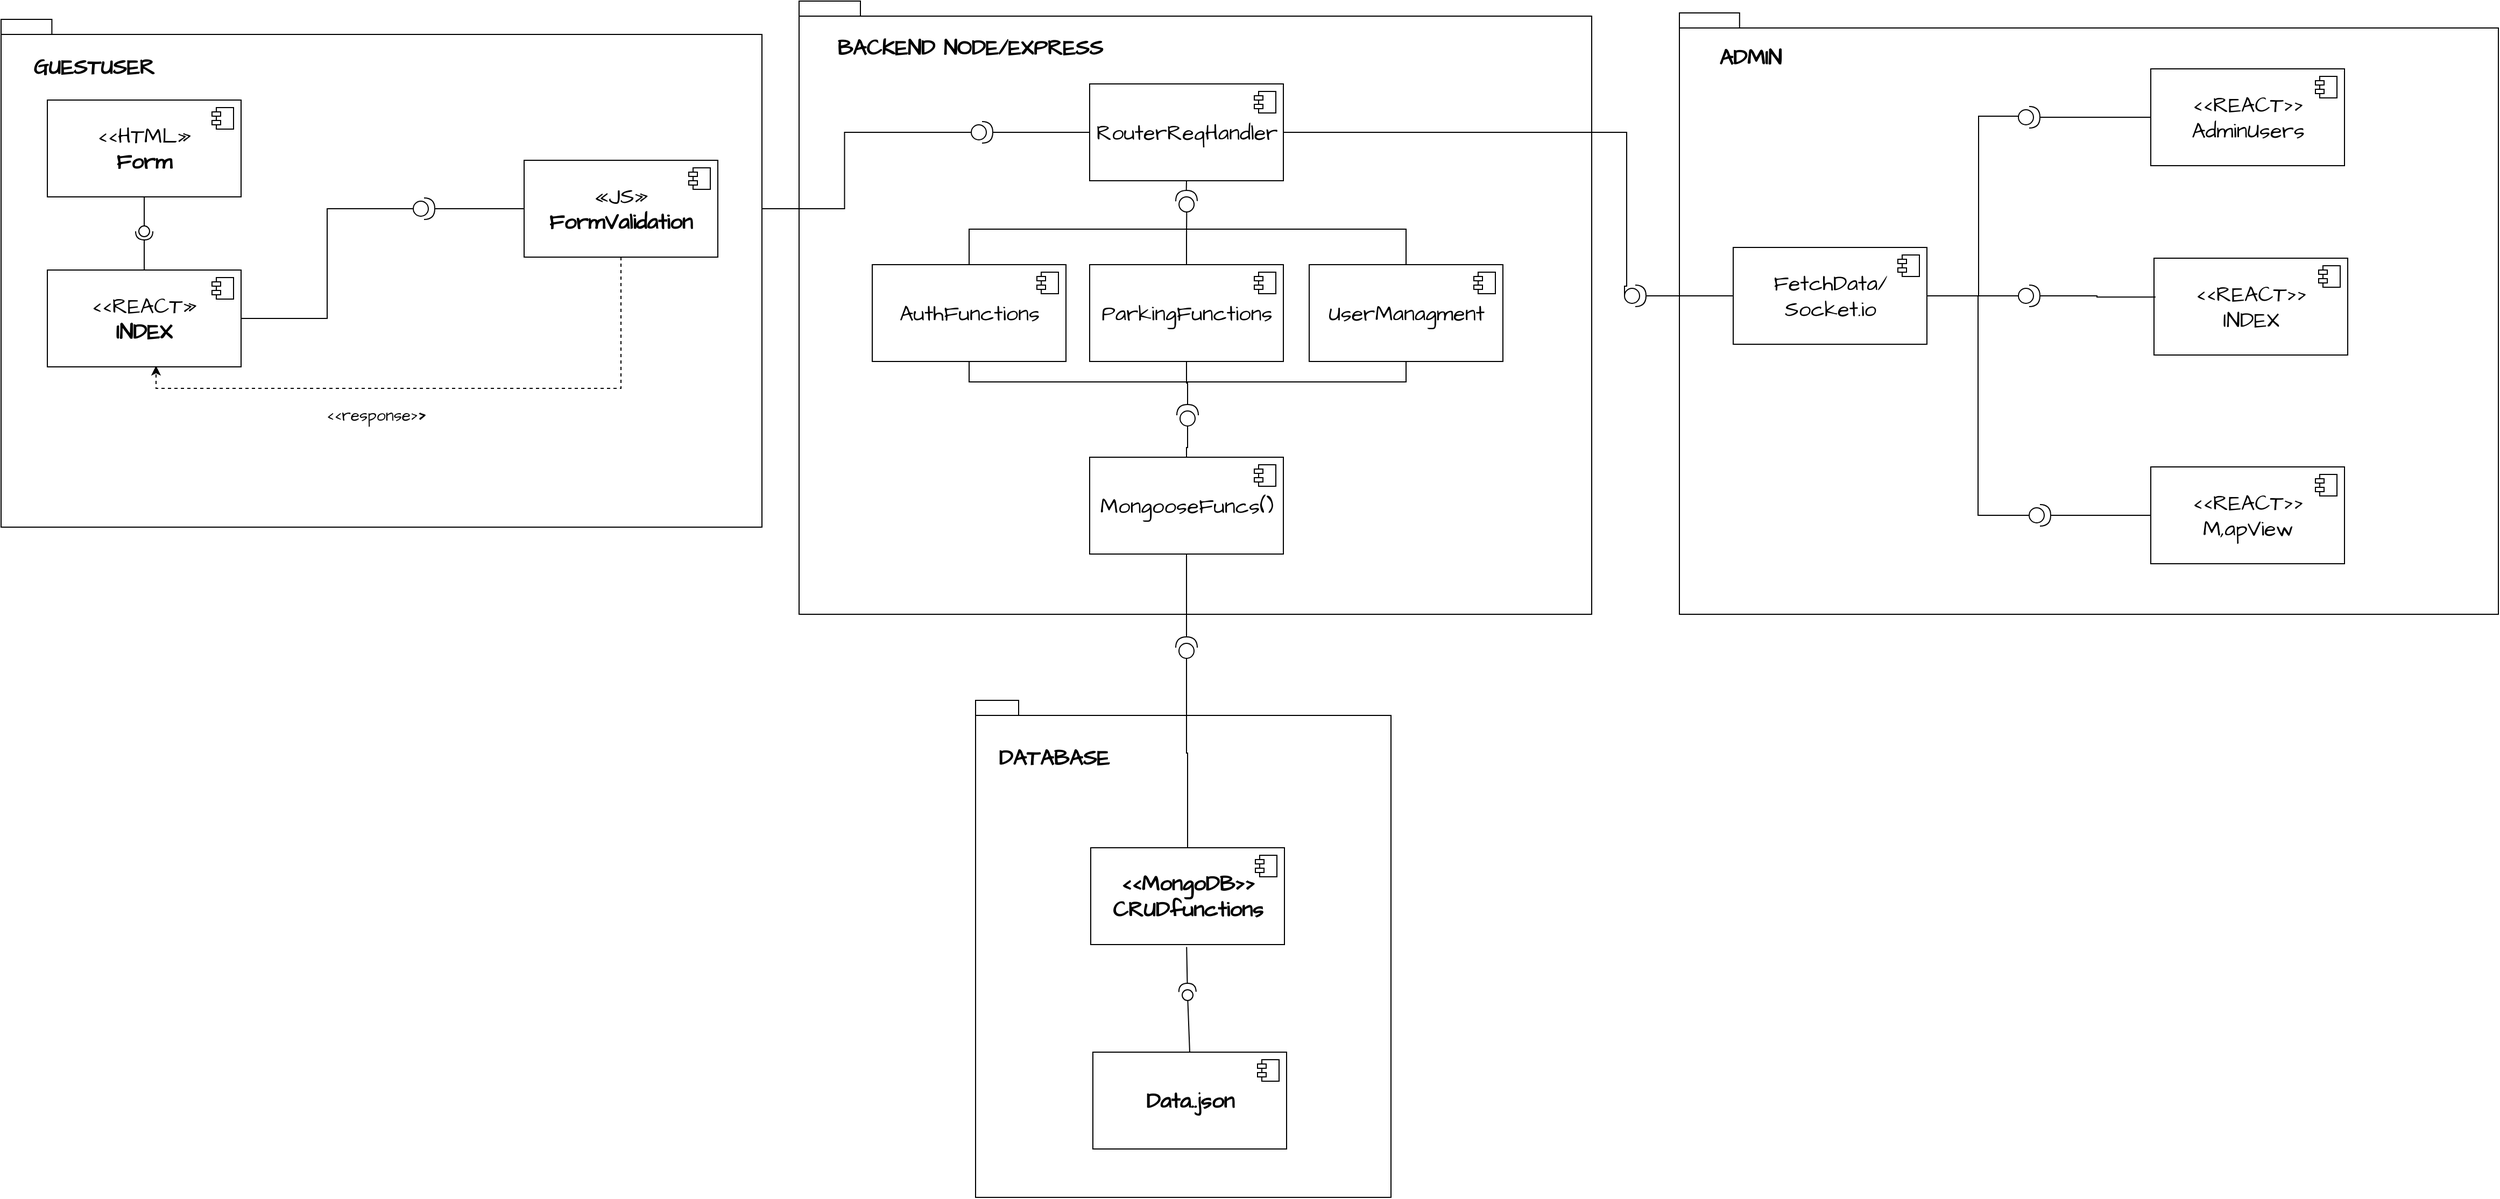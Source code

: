 <mxfile version="21.6.8" type="device">
  <diagram name="Página-1" id="hoifU6ViEmK2viiTp7wW">
    <mxGraphModel dx="5467" dy="2840" grid="0" gridSize="10" guides="1" tooltips="1" connect="1" arrows="1" fold="1" page="0" pageScale="1" pageWidth="827" pageHeight="1169" math="0" shadow="0">
      <root>
        <mxCell id="0" />
        <mxCell id="1" parent="0" />
        <mxCell id="_56JsJIrMxqEIV-PhFIg-268" value="" style="shape=folder;fontStyle=1;spacingTop=10;tabWidth=40;tabHeight=14;tabPosition=left;hachureGap=4;fontFamily=Architects Daughter;fontSource=https%3A%2F%2Ffonts.googleapis.com%2Fcss%3Ffamily%3DArchitects%2BDaughter;fontSize=20;align=left;fontColor=default;labelPosition=center;verticalLabelPosition=top;verticalAlign=middle;textDirection=ltr;horizontal=1;movable=1;resizable=1;rotatable=1;deletable=1;editable=1;locked=0;connectable=1;" vertex="1" parent="1">
          <mxGeometry x="2743.5" y="2059" width="386" height="462" as="geometry" />
        </mxCell>
        <mxCell id="_56JsJIrMxqEIV-PhFIg-271" value="|" style="shape=folder;fontStyle=1;spacingTop=10;tabWidth=40;tabHeight=14;tabPosition=left;hachureGap=4;fontFamily=Architects Daughter;fontSource=https%3A%2F%2Ffonts.googleapis.com%2Fcss%3Ffamily%3DArchitects%2BDaughter;fontSize=20;align=left;fontColor=none;labelPosition=center;verticalLabelPosition=top;verticalAlign=middle;textDirection=ltr;horizontal=1;noLabel=1;" vertex="1" parent="1">
          <mxGeometry x="2579.5" y="1409" width="736.5" height="570" as="geometry" />
        </mxCell>
        <mxCell id="_56JsJIrMxqEIV-PhFIg-272" value="RouterReqHandler" style="html=1;dropTarget=0;whiteSpace=wrap;hachureGap=4;fontFamily=Architects Daughter;fontSource=https%3A%2F%2Ffonts.googleapis.com%2Fcss%3Ffamily%3DArchitects%2BDaughter;fontSize=20;" vertex="1" parent="1">
          <mxGeometry x="2849.5" y="1486" width="180" height="90" as="geometry" />
        </mxCell>
        <mxCell id="_56JsJIrMxqEIV-PhFIg-273" value="" style="shape=module;jettyWidth=8;jettyHeight=4;hachureGap=4;fontFamily=Architects Daughter;fontSource=https%3A%2F%2Ffonts.googleapis.com%2Fcss%3Ffamily%3DArchitects%2BDaughter;fontSize=20;" vertex="1" parent="_56JsJIrMxqEIV-PhFIg-272">
          <mxGeometry x="1" width="20" height="20" relative="1" as="geometry">
            <mxPoint x="-27" y="7" as="offset" />
          </mxGeometry>
        </mxCell>
        <mxCell id="_56JsJIrMxqEIV-PhFIg-274" value="BACKEND NODE/EXPRESS" style="text;align=center;fontStyle=1;verticalAlign=middle;spacingLeft=3;spacingRight=3;strokeColor=none;rotatable=0;points=[[0,0.5],[1,0.5]];portConstraint=eastwest;html=1;fontSize=20;fontFamily=Architects Daughter;" vertex="1" parent="1">
          <mxGeometry x="2697.5" y="1439" width="80" height="26" as="geometry" />
        </mxCell>
        <mxCell id="_56JsJIrMxqEIV-PhFIg-275" value="DATABASE" style="text;align=center;fontStyle=1;verticalAlign=middle;spacingLeft=3;spacingRight=3;strokeColor=none;rotatable=0;points=[[0,0.5],[1,0.5]];portConstraint=eastwest;html=1;fontSize=20;fontFamily=Architects Daughter;" vertex="1" parent="1">
          <mxGeometry x="2775.5" y="2099" width="80" height="26" as="geometry" />
        </mxCell>
        <mxCell id="_56JsJIrMxqEIV-PhFIg-276" value="&lt;b&gt;Data..json&lt;br&gt;&lt;/b&gt;" style="html=1;dropTarget=0;whiteSpace=wrap;hachureGap=4;fontFamily=Architects Daughter;fontSource=https%3A%2F%2Ffonts.googleapis.com%2Fcss%3Ffamily%3DArchitects%2BDaughter;fontSize=20;" vertex="1" parent="1">
          <mxGeometry x="2852.5" y="2386" width="180" height="90" as="geometry" />
        </mxCell>
        <mxCell id="_56JsJIrMxqEIV-PhFIg-277" value="" style="shape=module;jettyWidth=8;jettyHeight=4;hachureGap=4;fontFamily=Architects Daughter;fontSource=https%3A%2F%2Ffonts.googleapis.com%2Fcss%3Ffamily%3DArchitects%2BDaughter;fontSize=20;" vertex="1" parent="_56JsJIrMxqEIV-PhFIg-276">
          <mxGeometry x="1" width="20" height="20" relative="1" as="geometry">
            <mxPoint x="-27" y="7" as="offset" />
          </mxGeometry>
        </mxCell>
        <mxCell id="_56JsJIrMxqEIV-PhFIg-278" value="&lt;b&gt;&amp;lt;&amp;lt;MongoDB&amp;gt;&amp;gt;&lt;br&gt;CRUDfunctions&lt;br&gt;&lt;/b&gt;" style="html=1;dropTarget=0;whiteSpace=wrap;hachureGap=4;fontFamily=Architects Daughter;fontSource=https%3A%2F%2Ffonts.googleapis.com%2Fcss%3Ffamily%3DArchitects%2BDaughter;fontSize=20;" vertex="1" parent="1">
          <mxGeometry x="2850.5" y="2196" width="180" height="90" as="geometry" />
        </mxCell>
        <mxCell id="_56JsJIrMxqEIV-PhFIg-279" value="" style="shape=module;jettyWidth=8;jettyHeight=4;hachureGap=4;fontFamily=Architects Daughter;fontSource=https%3A%2F%2Ffonts.googleapis.com%2Fcss%3Ffamily%3DArchitects%2BDaughter;fontSize=20;" vertex="1" parent="_56JsJIrMxqEIV-PhFIg-278">
          <mxGeometry x="1" width="20" height="20" relative="1" as="geometry">
            <mxPoint x="-27" y="7" as="offset" />
          </mxGeometry>
        </mxCell>
        <mxCell id="_56JsJIrMxqEIV-PhFIg-280" value="" style="rounded=0;orthogonalLoop=1;jettySize=auto;html=1;endArrow=halfCircle;endFill=0;endSize=6;strokeWidth=1;hachureGap=4;fontFamily=Architects Daughter;fontSource=https%3A%2F%2Ffonts.googleapis.com%2Fcss%3Ffamily%3DArchitects%2BDaughter;fontSize=16;exitX=0.495;exitY=1.025;exitDx=0;exitDy=0;exitPerimeter=0;" edge="1" parent="1" source="_56JsJIrMxqEIV-PhFIg-278">
          <mxGeometry relative="1" as="geometry">
            <mxPoint x="2940.5" y="2291" as="sourcePoint" />
            <mxPoint x="2940.4" y="2330" as="targetPoint" />
          </mxGeometry>
        </mxCell>
        <mxCell id="_56JsJIrMxqEIV-PhFIg-281" value="" style="rounded=0;orthogonalLoop=1;jettySize=auto;html=1;endArrow=oval;endFill=0;sourcePerimeterSpacing=0;targetPerimeterSpacing=0;endSize=10;hachureGap=4;fontFamily=Architects Daughter;fontSource=https%3A%2F%2Ffonts.googleapis.com%2Fcss%3Ffamily%3DArchitects%2BDaughter;fontSize=16;exitX=0.5;exitY=0;exitDx=0;exitDy=0;entryX=1.068;entryY=0.588;entryDx=0;entryDy=0;entryPerimeter=0;" edge="1" parent="1" source="_56JsJIrMxqEIV-PhFIg-276" target="_56JsJIrMxqEIV-PhFIg-282">
          <mxGeometry relative="1" as="geometry">
            <mxPoint x="2917.5" y="2360" as="sourcePoint" />
          </mxGeometry>
        </mxCell>
        <mxCell id="_56JsJIrMxqEIV-PhFIg-282" value="" style="ellipse;whiteSpace=wrap;html=1;align=center;aspect=fixed;fillColor=none;strokeColor=none;resizable=0;perimeter=centerPerimeter;rotatable=0;allowArrows=0;points=[];outlineConnect=1;hachureGap=4;fontFamily=Architects Daughter;fontSource=https%3A%2F%2Ffonts.googleapis.com%2Fcss%3Ffamily%3DArchitects%2BDaughter;fontSize=20;" vertex="1" parent="1">
          <mxGeometry x="2935.5" y="2328" width="10" height="10" as="geometry" />
        </mxCell>
        <mxCell id="_56JsJIrMxqEIV-PhFIg-304" value=" " style="group;" vertex="1" connectable="0" parent="1">
          <mxGeometry x="3397.5" y="1420" width="761" height="559" as="geometry" />
        </mxCell>
        <mxCell id="_56JsJIrMxqEIV-PhFIg-305" value="|" style="shape=folder;fontStyle=1;spacingTop=10;tabWidth=40;tabHeight=14;tabPosition=left;hachureGap=4;fontFamily=Architects Daughter;fontSource=https%3A%2F%2Ffonts.googleapis.com%2Fcss%3Ffamily%3DArchitects%2BDaughter;fontSize=20;align=left;fontColor=none;labelPosition=center;verticalLabelPosition=top;verticalAlign=middle;textDirection=ltr;horizontal=1;noLabel=1;" vertex="1" parent="_56JsJIrMxqEIV-PhFIg-304">
          <mxGeometry width="761" height="559" as="geometry" />
        </mxCell>
        <mxCell id="_56JsJIrMxqEIV-PhFIg-306" value="ADMIN" style="text;align=center;fontStyle=1;verticalAlign=middle;spacingLeft=3;spacingRight=3;strokeColor=none;rotatable=0;points=[[0,0.5],[1,0.5]];portConstraint=eastwest;html=1;fontSize=20;fontFamily=Architects Daughter;" vertex="1" parent="_56JsJIrMxqEIV-PhFIg-304">
          <mxGeometry x="15.195" y="28" width="101.298" height="26" as="geometry" />
        </mxCell>
        <mxCell id="_56JsJIrMxqEIV-PhFIg-307" style="edgeStyle=orthogonalEdgeStyle;shape=connector;rounded=0;hachureGap=4;orthogonalLoop=1;jettySize=auto;html=1;entryX=0;entryY=0.5;entryDx=0;entryDy=0;entryPerimeter=0;labelBackgroundColor=default;strokeColor=default;fontFamily=Architects Daughter;fontSource=https%3A%2F%2Ffonts.googleapis.com%2Fcss%3Ffamily%3DArchitects%2BDaughter;fontSize=16;fontColor=default;endArrow=none;endFill=0;" edge="1" parent="_56JsJIrMxqEIV-PhFIg-304" source="_56JsJIrMxqEIV-PhFIg-308" target="_56JsJIrMxqEIV-PhFIg-323">
          <mxGeometry relative="1" as="geometry" />
        </mxCell>
        <mxCell id="_56JsJIrMxqEIV-PhFIg-308" value="FetchData/&lt;br&gt;Socket.io" style="html=1;dropTarget=0;whiteSpace=wrap;hachureGap=4;fontFamily=Architects Daughter;fontSource=https%3A%2F%2Ffonts.googleapis.com%2Fcss%3Ffamily%3DArchitects%2BDaughter;fontSize=20;" vertex="1" parent="_56JsJIrMxqEIV-PhFIg-304">
          <mxGeometry x="50" y="218" width="180" height="90" as="geometry" />
        </mxCell>
        <mxCell id="_56JsJIrMxqEIV-PhFIg-309" value="" style="shape=module;jettyWidth=8;jettyHeight=4;hachureGap=4;fontFamily=Architects Daughter;fontSource=https%3A%2F%2Ffonts.googleapis.com%2Fcss%3Ffamily%3DArchitects%2BDaughter;fontSize=20;" vertex="1" parent="_56JsJIrMxqEIV-PhFIg-308">
          <mxGeometry x="1" width="20" height="20" relative="1" as="geometry">
            <mxPoint x="-27" y="7" as="offset" />
          </mxGeometry>
        </mxCell>
        <mxCell id="_56JsJIrMxqEIV-PhFIg-310" style="edgeStyle=orthogonalEdgeStyle;shape=connector;rounded=0;hachureGap=4;orthogonalLoop=1;jettySize=auto;html=1;entryX=1;entryY=0.5;entryDx=0;entryDy=0;entryPerimeter=0;labelBackgroundColor=default;strokeColor=default;fontFamily=Architects Daughter;fontSource=https%3A%2F%2Ffonts.googleapis.com%2Fcss%3Ffamily%3DArchitects%2BDaughter;fontSize=16;fontColor=default;endArrow=none;endFill=0;" edge="1" parent="_56JsJIrMxqEIV-PhFIg-304" source="_56JsJIrMxqEIV-PhFIg-311" target="_56JsJIrMxqEIV-PhFIg-323">
          <mxGeometry relative="1" as="geometry" />
        </mxCell>
        <mxCell id="_56JsJIrMxqEIV-PhFIg-311" value="&amp;lt;&amp;lt;REACT&amp;gt;&amp;gt;&lt;br&gt;M,apView" style="html=1;dropTarget=0;whiteSpace=wrap;hachureGap=4;fontFamily=Architects Daughter;fontSource=https%3A%2F%2Ffonts.googleapis.com%2Fcss%3Ffamily%3DArchitects%2BDaughter;fontSize=20;" vertex="1" parent="_56JsJIrMxqEIV-PhFIg-304">
          <mxGeometry x="438" y="422" width="180" height="90" as="geometry" />
        </mxCell>
        <mxCell id="_56JsJIrMxqEIV-PhFIg-312" value="" style="shape=module;jettyWidth=8;jettyHeight=4;hachureGap=4;fontFamily=Architects Daughter;fontSource=https%3A%2F%2Ffonts.googleapis.com%2Fcss%3Ffamily%3DArchitects%2BDaughter;fontSize=20;" vertex="1" parent="_56JsJIrMxqEIV-PhFIg-311">
          <mxGeometry x="1" width="20" height="20" relative="1" as="geometry">
            <mxPoint x="-27" y="7" as="offset" />
          </mxGeometry>
        </mxCell>
        <mxCell id="_56JsJIrMxqEIV-PhFIg-313" value="&amp;lt;&amp;lt;REACT&amp;gt;&amp;gt;&lt;br&gt;AdminUsers" style="html=1;dropTarget=0;whiteSpace=wrap;hachureGap=4;fontFamily=Architects Daughter;fontSource=https%3A%2F%2Ffonts.googleapis.com%2Fcss%3Ffamily%3DArchitects%2BDaughter;fontSize=20;" vertex="1" parent="_56JsJIrMxqEIV-PhFIg-304">
          <mxGeometry x="438" y="52" width="180" height="90" as="geometry" />
        </mxCell>
        <mxCell id="_56JsJIrMxqEIV-PhFIg-314" value="" style="shape=module;jettyWidth=8;jettyHeight=4;hachureGap=4;fontFamily=Architects Daughter;fontSource=https%3A%2F%2Ffonts.googleapis.com%2Fcss%3Ffamily%3DArchitects%2BDaughter;fontSize=20;" vertex="1" parent="_56JsJIrMxqEIV-PhFIg-313">
          <mxGeometry x="1" width="20" height="20" relative="1" as="geometry">
            <mxPoint x="-27" y="7" as="offset" />
          </mxGeometry>
        </mxCell>
        <mxCell id="_56JsJIrMxqEIV-PhFIg-315" value="&amp;lt;&amp;lt;REACT&amp;gt;&amp;gt;&lt;br&gt;INDEX" style="html=1;dropTarget=0;whiteSpace=wrap;hachureGap=4;fontFamily=Architects Daughter;fontSource=https%3A%2F%2Ffonts.googleapis.com%2Fcss%3Ffamily%3DArchitects%2BDaughter;fontSize=20;" vertex="1" parent="_56JsJIrMxqEIV-PhFIg-304">
          <mxGeometry x="441" y="228" width="180" height="90" as="geometry" />
        </mxCell>
        <mxCell id="_56JsJIrMxqEIV-PhFIg-316" value="" style="shape=module;jettyWidth=8;jettyHeight=4;hachureGap=4;fontFamily=Architects Daughter;fontSource=https%3A%2F%2Ffonts.googleapis.com%2Fcss%3Ffamily%3DArchitects%2BDaughter;fontSize=20;" vertex="1" parent="_56JsJIrMxqEIV-PhFIg-315">
          <mxGeometry x="1" width="20" height="20" relative="1" as="geometry">
            <mxPoint x="-27" y="7" as="offset" />
          </mxGeometry>
        </mxCell>
        <mxCell id="_56JsJIrMxqEIV-PhFIg-317" style="edgeStyle=orthogonalEdgeStyle;shape=connector;rounded=0;hachureGap=4;orthogonalLoop=1;jettySize=auto;html=1;exitX=0;exitY=0.5;exitDx=0;exitDy=0;exitPerimeter=0;entryX=1;entryY=0.5;entryDx=0;entryDy=0;labelBackgroundColor=default;strokeColor=default;fontFamily=Architects Daughter;fontSource=https%3A%2F%2Ffonts.googleapis.com%2Fcss%3Ffamily%3DArchitects%2BDaughter;fontSize=16;fontColor=default;endArrow=none;endFill=0;" edge="1" parent="_56JsJIrMxqEIV-PhFIg-304" source="_56JsJIrMxqEIV-PhFIg-319" target="_56JsJIrMxqEIV-PhFIg-308">
          <mxGeometry relative="1" as="geometry">
            <Array as="points">
              <mxPoint x="278" y="96" />
              <mxPoint x="278" y="263" />
            </Array>
          </mxGeometry>
        </mxCell>
        <mxCell id="_56JsJIrMxqEIV-PhFIg-318" style="edgeStyle=orthogonalEdgeStyle;shape=connector;rounded=0;hachureGap=4;orthogonalLoop=1;jettySize=auto;html=1;entryX=0;entryY=0.5;entryDx=0;entryDy=0;labelBackgroundColor=default;strokeColor=default;fontFamily=Architects Daughter;fontSource=https%3A%2F%2Ffonts.googleapis.com%2Fcss%3Ffamily%3DArchitects%2BDaughter;fontSize=16;fontColor=default;endArrow=none;endFill=0;" edge="1" parent="_56JsJIrMxqEIV-PhFIg-304" source="_56JsJIrMxqEIV-PhFIg-319" target="_56JsJIrMxqEIV-PhFIg-313">
          <mxGeometry relative="1" as="geometry" />
        </mxCell>
        <mxCell id="_56JsJIrMxqEIV-PhFIg-319" value="" style="shape=providedRequiredInterface;html=1;verticalLabelPosition=bottom;hachureGap=4;fontFamily=Architects Daughter;fontSource=https%3A%2F%2Ffonts.googleapis.com%2Fcss%3Ffamily%3DArchitects%2BDaughter;fontSize=16;fontColor=default;" vertex="1" parent="_56JsJIrMxqEIV-PhFIg-304">
          <mxGeometry x="315" y="87" width="20" height="20" as="geometry" />
        </mxCell>
        <mxCell id="_56JsJIrMxqEIV-PhFIg-320" style="edgeStyle=orthogonalEdgeStyle;shape=connector;rounded=0;hachureGap=4;orthogonalLoop=1;jettySize=auto;html=1;entryX=0.008;entryY=0.401;entryDx=0;entryDy=0;entryPerimeter=0;labelBackgroundColor=default;strokeColor=default;fontFamily=Architects Daughter;fontSource=https%3A%2F%2Ffonts.googleapis.com%2Fcss%3Ffamily%3DArchitects%2BDaughter;fontSize=16;fontColor=default;endArrow=none;endFill=0;" edge="1" parent="_56JsJIrMxqEIV-PhFIg-304" source="_56JsJIrMxqEIV-PhFIg-322" target="_56JsJIrMxqEIV-PhFIg-315">
          <mxGeometry relative="1" as="geometry" />
        </mxCell>
        <mxCell id="_56JsJIrMxqEIV-PhFIg-321" style="edgeStyle=orthogonalEdgeStyle;shape=connector;rounded=0;hachureGap=4;orthogonalLoop=1;jettySize=auto;html=1;exitX=0;exitY=0.5;exitDx=0;exitDy=0;exitPerimeter=0;entryX=1;entryY=0.5;entryDx=0;entryDy=0;labelBackgroundColor=default;strokeColor=default;fontFamily=Architects Daughter;fontSource=https%3A%2F%2Ffonts.googleapis.com%2Fcss%3Ffamily%3DArchitects%2BDaughter;fontSize=16;fontColor=default;endArrow=none;endFill=0;" edge="1" parent="_56JsJIrMxqEIV-PhFIg-304" source="_56JsJIrMxqEIV-PhFIg-322" target="_56JsJIrMxqEIV-PhFIg-308">
          <mxGeometry relative="1" as="geometry" />
        </mxCell>
        <mxCell id="_56JsJIrMxqEIV-PhFIg-322" value="" style="shape=providedRequiredInterface;html=1;verticalLabelPosition=bottom;hachureGap=4;fontFamily=Architects Daughter;fontSource=https%3A%2F%2Ffonts.googleapis.com%2Fcss%3Ffamily%3DArchitects%2BDaughter;fontSize=16;fontColor=default;" vertex="1" parent="_56JsJIrMxqEIV-PhFIg-304">
          <mxGeometry x="315" y="253" width="20" height="20" as="geometry" />
        </mxCell>
        <mxCell id="_56JsJIrMxqEIV-PhFIg-323" value="" style="shape=providedRequiredInterface;html=1;verticalLabelPosition=bottom;hachureGap=4;fontFamily=Architects Daughter;fontSource=https%3A%2F%2Ffonts.googleapis.com%2Fcss%3Ffamily%3DArchitects%2BDaughter;fontSize=16;fontColor=default;" vertex="1" parent="_56JsJIrMxqEIV-PhFIg-304">
          <mxGeometry x="325" y="457" width="20" height="20" as="geometry" />
        </mxCell>
        <mxCell id="_56JsJIrMxqEIV-PhFIg-324" value="" style="ellipse;whiteSpace=wrap;html=1;align=center;aspect=fixed;fillColor=none;strokeColor=none;resizable=0;perimeter=centerPerimeter;rotatable=0;allowArrows=0;points=[];outlineConnect=1;hachureGap=4;fontFamily=Architects Daughter;fontSource=https%3A%2F%2Ffonts.googleapis.com%2Fcss%3Ffamily%3DArchitects%2BDaughter;fontSize=20;" vertex="1" parent="1">
          <mxGeometry x="2107.5" y="1614" width="10" height="10" as="geometry" />
        </mxCell>
        <mxCell id="_56JsJIrMxqEIV-PhFIg-325" value="" style="ellipse;whiteSpace=wrap;html=1;align=center;aspect=fixed;fillColor=none;strokeColor=none;resizable=0;perimeter=centerPerimeter;rotatable=0;allowArrows=0;points=[];outlineConnect=1;hachureGap=4;fontFamily=Architects Daughter;fontSource=https%3A%2F%2Ffonts.googleapis.com%2Fcss%3Ffamily%3DArchitects%2BDaughter;fontSize=20;" vertex="1" parent="1">
          <mxGeometry x="2186.5" y="1661" width="10" height="10" as="geometry" />
        </mxCell>
        <mxCell id="_56JsJIrMxqEIV-PhFIg-326" value="MongooseFuncs()" style="html=1;dropTarget=0;whiteSpace=wrap;hachureGap=4;fontFamily=Architects Daughter;fontSource=https%3A%2F%2Ffonts.googleapis.com%2Fcss%3Ffamily%3DArchitects%2BDaughter;fontSize=20;" vertex="1" parent="1">
          <mxGeometry x="2849.5" y="1833" width="180" height="90" as="geometry" />
        </mxCell>
        <mxCell id="_56JsJIrMxqEIV-PhFIg-327" value="" style="shape=module;jettyWidth=8;jettyHeight=4;hachureGap=4;fontFamily=Architects Daughter;fontSource=https%3A%2F%2Ffonts.googleapis.com%2Fcss%3Ffamily%3DArchitects%2BDaughter;fontSize=20;" vertex="1" parent="_56JsJIrMxqEIV-PhFIg-326">
          <mxGeometry x="1" width="20" height="20" relative="1" as="geometry">
            <mxPoint x="-27" y="7" as="offset" />
          </mxGeometry>
        </mxCell>
        <mxCell id="_56JsJIrMxqEIV-PhFIg-328" value="" style="edgeStyle=orthogonalEdgeStyle;rounded=0;hachureGap=4;orthogonalLoop=1;jettySize=auto;html=1;fontFamily=Architects Daughter;fontSource=https%3A%2F%2Ffonts.googleapis.com%2Fcss%3Ffamily%3DArchitects%2BDaughter;fontSize=16;endArrow=none;endFill=0;" edge="1" parent="1" source="_56JsJIrMxqEIV-PhFIg-329" target="_56JsJIrMxqEIV-PhFIg-326">
          <mxGeometry relative="1" as="geometry" />
        </mxCell>
        <mxCell id="_56JsJIrMxqEIV-PhFIg-329" value="" style="shape=providedRequiredInterface;html=1;verticalLabelPosition=bottom;hachureGap=4;fontFamily=Architects Daughter;fontSource=https%3A%2F%2Ffonts.googleapis.com%2Fcss%3Ffamily%3DArchitects%2BDaughter;fontSize=20;rotation=-90;" vertex="1" parent="1">
          <mxGeometry x="2929.5" y="2000" width="20" height="20" as="geometry" />
        </mxCell>
        <mxCell id="_56JsJIrMxqEIV-PhFIg-330" style="edgeStyle=orthogonalEdgeStyle;rounded=0;hachureGap=4;orthogonalLoop=1;jettySize=auto;html=1;entryX=0;entryY=0.5;entryDx=0;entryDy=0;entryPerimeter=0;fontFamily=Architects Daughter;fontSource=https%3A%2F%2Ffonts.googleapis.com%2Fcss%3Ffamily%3DArchitects%2BDaughter;fontSize=16;endArrow=none;endFill=0;" edge="1" parent="1" source="_56JsJIrMxqEIV-PhFIg-278" target="_56JsJIrMxqEIV-PhFIg-329">
          <mxGeometry relative="1" as="geometry" />
        </mxCell>
        <mxCell id="_56JsJIrMxqEIV-PhFIg-331" value="" style="shape=providedRequiredInterface;html=1;verticalLabelPosition=bottom;hachureGap=4;fontFamily=Architects Daughter;fontSource=https%3A%2F%2Ffonts.googleapis.com%2Fcss%3Ffamily%3DArchitects%2BDaughter;fontSize=16;fontColor=default;" vertex="1" parent="1">
          <mxGeometry x="2739.5" y="1521" width="20" height="20" as="geometry" />
        </mxCell>
        <mxCell id="_56JsJIrMxqEIV-PhFIg-332" style="edgeStyle=orthogonalEdgeStyle;shape=connector;rounded=0;hachureGap=4;orthogonalLoop=1;jettySize=auto;html=1;entryX=1;entryY=0.5;entryDx=0;entryDy=0;entryPerimeter=0;labelBackgroundColor=default;strokeColor=default;fontFamily=Architects Daughter;fontSource=https%3A%2F%2Ffonts.googleapis.com%2Fcss%3Ffamily%3DArchitects%2BDaughter;fontSize=16;fontColor=default;endArrow=none;endFill=0;" edge="1" parent="1" source="_56JsJIrMxqEIV-PhFIg-272" target="_56JsJIrMxqEIV-PhFIg-331">
          <mxGeometry relative="1" as="geometry" />
        </mxCell>
        <mxCell id="_56JsJIrMxqEIV-PhFIg-333" style="edgeStyle=orthogonalEdgeStyle;shape=connector;rounded=0;hachureGap=4;orthogonalLoop=1;jettySize=auto;html=1;entryX=0;entryY=0.5;entryDx=0;entryDy=0;entryPerimeter=0;labelBackgroundColor=default;strokeColor=default;fontFamily=Architects Daughter;fontSource=https%3A%2F%2Ffonts.googleapis.com%2Fcss%3Ffamily%3DArchitects%2BDaughter;fontSize=16;fontColor=default;endArrow=none;endFill=0;" edge="1" parent="1" source="_56JsJIrMxqEIV-PhFIg-301" target="_56JsJIrMxqEIV-PhFIg-331">
          <mxGeometry relative="1" as="geometry" />
        </mxCell>
        <mxCell id="_56JsJIrMxqEIV-PhFIg-334" style="edgeStyle=orthogonalEdgeStyle;shape=connector;rounded=0;hachureGap=4;orthogonalLoop=1;jettySize=auto;html=1;entryX=0;entryY=0.5;entryDx=0;entryDy=0;labelBackgroundColor=default;strokeColor=default;fontFamily=Architects Daughter;fontSource=https%3A%2F%2Ffonts.googleapis.com%2Fcss%3Ffamily%3DArchitects%2BDaughter;fontSize=16;fontColor=default;endArrow=none;endFill=0;" edge="1" parent="1" source="_56JsJIrMxqEIV-PhFIg-336" target="_56JsJIrMxqEIV-PhFIg-308">
          <mxGeometry relative="1" as="geometry" />
        </mxCell>
        <mxCell id="_56JsJIrMxqEIV-PhFIg-335" style="edgeStyle=orthogonalEdgeStyle;shape=connector;rounded=0;hachureGap=4;orthogonalLoop=1;jettySize=auto;html=1;exitX=0;exitY=0.5;exitDx=0;exitDy=0;exitPerimeter=0;entryX=1;entryY=0.5;entryDx=0;entryDy=0;labelBackgroundColor=default;strokeColor=default;fontFamily=Architects Daughter;fontSource=https%3A%2F%2Ffonts.googleapis.com%2Fcss%3Ffamily%3DArchitects%2BDaughter;fontSize=16;fontColor=default;endArrow=none;endFill=0;" edge="1" parent="1" source="_56JsJIrMxqEIV-PhFIg-336" target="_56JsJIrMxqEIV-PhFIg-272">
          <mxGeometry relative="1" as="geometry">
            <Array as="points">
              <mxPoint x="3348.5" y="1674" />
              <mxPoint x="3348.5" y="1531" />
            </Array>
          </mxGeometry>
        </mxCell>
        <mxCell id="_56JsJIrMxqEIV-PhFIg-336" value="" style="shape=providedRequiredInterface;html=1;verticalLabelPosition=bottom;hachureGap=4;fontFamily=Architects Daughter;fontSource=https%3A%2F%2Ffonts.googleapis.com%2Fcss%3Ffamily%3DArchitects%2BDaughter;fontSize=16;fontColor=default;" vertex="1" parent="1">
          <mxGeometry x="3346.5" y="1673" width="20" height="20" as="geometry" />
        </mxCell>
        <mxCell id="_56JsJIrMxqEIV-PhFIg-337" value="AuthFunctions" style="html=1;dropTarget=0;whiteSpace=wrap;hachureGap=4;fontFamily=Architects Daughter;fontSource=https%3A%2F%2Ffonts.googleapis.com%2Fcss%3Ffamily%3DArchitects%2BDaughter;fontSize=20;" vertex="1" parent="1">
          <mxGeometry x="2647.5" y="1654" width="180" height="90" as="geometry" />
        </mxCell>
        <mxCell id="_56JsJIrMxqEIV-PhFIg-338" value="" style="shape=module;jettyWidth=8;jettyHeight=4;hachureGap=4;fontFamily=Architects Daughter;fontSource=https%3A%2F%2Ffonts.googleapis.com%2Fcss%3Ffamily%3DArchitects%2BDaughter;fontSize=20;" vertex="1" parent="_56JsJIrMxqEIV-PhFIg-337">
          <mxGeometry x="1" width="20" height="20" relative="1" as="geometry">
            <mxPoint x="-27" y="7" as="offset" />
          </mxGeometry>
        </mxCell>
        <mxCell id="_56JsJIrMxqEIV-PhFIg-339" style="edgeStyle=orthogonalEdgeStyle;shape=connector;rounded=0;hachureGap=4;orthogonalLoop=1;jettySize=auto;html=1;entryX=1;entryY=0.5;entryDx=0;entryDy=0;entryPerimeter=0;labelBackgroundColor=default;strokeColor=default;fontFamily=Architects Daughter;fontSource=https%3A%2F%2Ffonts.googleapis.com%2Fcss%3Ffamily%3DArchitects%2BDaughter;fontSize=16;fontColor=default;endArrow=none;endFill=0;exitX=0.5;exitY=1;exitDx=0;exitDy=0;" edge="1" parent="1" source="_56JsJIrMxqEIV-PhFIg-272" target="_56JsJIrMxqEIV-PhFIg-345">
          <mxGeometry relative="1" as="geometry">
            <Array as="points" />
            <mxPoint x="2939.435" y="1584.002" as="sourcePoint" />
            <mxPoint x="2939.435" y="1584.002" as="targetPoint" />
          </mxGeometry>
        </mxCell>
        <mxCell id="_56JsJIrMxqEIV-PhFIg-462" style="edgeStyle=orthogonalEdgeStyle;rounded=0;orthogonalLoop=1;jettySize=auto;html=1;entryX=0;entryY=0.5;entryDx=0;entryDy=0;entryPerimeter=0;endArrow=none;endFill=0;" edge="1" parent="1" source="_56JsJIrMxqEIV-PhFIg-340" target="_56JsJIrMxqEIV-PhFIg-345">
          <mxGeometry relative="1" as="geometry" />
        </mxCell>
        <mxCell id="_56JsJIrMxqEIV-PhFIg-340" value="ParkingFunctions" style="html=1;dropTarget=0;whiteSpace=wrap;hachureGap=4;fontFamily=Architects Daughter;fontSource=https%3A%2F%2Ffonts.googleapis.com%2Fcss%3Ffamily%3DArchitects%2BDaughter;fontSize=20;" vertex="1" parent="1">
          <mxGeometry x="2849.5" y="1654" width="180" height="90" as="geometry" />
        </mxCell>
        <mxCell id="_56JsJIrMxqEIV-PhFIg-341" value="" style="shape=module;jettyWidth=8;jettyHeight=4;hachureGap=4;fontFamily=Architects Daughter;fontSource=https%3A%2F%2Ffonts.googleapis.com%2Fcss%3Ffamily%3DArchitects%2BDaughter;fontSize=20;" vertex="1" parent="_56JsJIrMxqEIV-PhFIg-340">
          <mxGeometry x="1" width="20" height="20" relative="1" as="geometry">
            <mxPoint x="-27" y="7" as="offset" />
          </mxGeometry>
        </mxCell>
        <mxCell id="_56JsJIrMxqEIV-PhFIg-343" value="UserManagment" style="html=1;dropTarget=0;whiteSpace=wrap;hachureGap=4;fontFamily=Architects Daughter;fontSource=https%3A%2F%2Ffonts.googleapis.com%2Fcss%3Ffamily%3DArchitects%2BDaughter;fontSize=20;" vertex="1" parent="1">
          <mxGeometry x="3053.5" y="1654" width="180" height="90" as="geometry" />
        </mxCell>
        <mxCell id="_56JsJIrMxqEIV-PhFIg-344" value="" style="shape=module;jettyWidth=8;jettyHeight=4;hachureGap=4;fontFamily=Architects Daughter;fontSource=https%3A%2F%2Ffonts.googleapis.com%2Fcss%3Ffamily%3DArchitects%2BDaughter;fontSize=20;" vertex="1" parent="_56JsJIrMxqEIV-PhFIg-343">
          <mxGeometry x="1" width="20" height="20" relative="1" as="geometry">
            <mxPoint x="-27" y="7" as="offset" />
          </mxGeometry>
        </mxCell>
        <mxCell id="_56JsJIrMxqEIV-PhFIg-345" value="" style="shape=providedRequiredInterface;html=1;verticalLabelPosition=bottom;hachureGap=4;fontFamily=Architects Daughter;fontSource=https%3A%2F%2Ffonts.googleapis.com%2Fcss%3Ffamily%3DArchitects%2BDaughter;fontSize=16;fontColor=default;rotation=-91;" vertex="1" parent="1">
          <mxGeometry x="2929.5" y="1585" width="20" height="20" as="geometry" />
        </mxCell>
        <mxCell id="_56JsJIrMxqEIV-PhFIg-346" style="edgeStyle=orthogonalEdgeStyle;shape=connector;rounded=0;hachureGap=4;orthogonalLoop=1;jettySize=auto;html=1;labelBackgroundColor=default;strokeColor=default;fontFamily=Architects Daughter;fontSource=https%3A%2F%2Ffonts.googleapis.com%2Fcss%3Ffamily%3DArchitects%2BDaughter;fontSize=16;fontColor=default;endArrow=none;endFill=0;exitX=0.5;exitY=0;exitDx=0;exitDy=0;" edge="1" parent="1" source="_56JsJIrMxqEIV-PhFIg-337">
          <mxGeometry relative="1" as="geometry">
            <Array as="points">
              <mxPoint x="2737.5" y="1621" />
              <mxPoint x="2939.5" y="1621" />
            </Array>
            <mxPoint x="2940" y="1621" as="targetPoint" />
          </mxGeometry>
        </mxCell>
        <mxCell id="_56JsJIrMxqEIV-PhFIg-347" style="edgeStyle=orthogonalEdgeStyle;shape=connector;rounded=0;hachureGap=4;orthogonalLoop=1;jettySize=auto;html=1;labelBackgroundColor=default;strokeColor=default;fontFamily=Architects Daughter;fontSource=https%3A%2F%2Ffonts.googleapis.com%2Fcss%3Ffamily%3DArchitects%2BDaughter;fontSize=16;fontColor=default;endArrow=none;endFill=0;exitX=0.5;exitY=0;exitDx=0;exitDy=0;" edge="1" parent="1" source="_56JsJIrMxqEIV-PhFIg-343">
          <mxGeometry relative="1" as="geometry">
            <Array as="points">
              <mxPoint x="3143.5" y="1621" />
              <mxPoint x="2939.5" y="1621" />
            </Array>
            <mxPoint x="2939" y="1621" as="targetPoint" />
          </mxGeometry>
        </mxCell>
        <mxCell id="_56JsJIrMxqEIV-PhFIg-348" value="" style="edgeStyle=orthogonalEdgeStyle;shape=connector;rounded=0;hachureGap=4;orthogonalLoop=1;jettySize=auto;html=1;labelBackgroundColor=default;strokeColor=default;fontFamily=Architects Daughter;fontSource=https%3A%2F%2Ffonts.googleapis.com%2Fcss%3Ffamily%3DArchitects%2BDaughter;fontSize=16;fontColor=default;endArrow=none;endFill=0;" edge="1" parent="1" source="_56JsJIrMxqEIV-PhFIg-349" target="_56JsJIrMxqEIV-PhFIg-326">
          <mxGeometry relative="1" as="geometry" />
        </mxCell>
        <mxCell id="_56JsJIrMxqEIV-PhFIg-349" value="" style="shape=providedRequiredInterface;html=1;verticalLabelPosition=bottom;hachureGap=4;fontFamily=Architects Daughter;fontSource=https%3A%2F%2Ffonts.googleapis.com%2Fcss%3Ffamily%3DArchitects%2BDaughter;fontSize=16;fontColor=default;rotation=-90;" vertex="1" parent="1">
          <mxGeometry x="2930.5" y="1784" width="20" height="20" as="geometry" />
        </mxCell>
        <mxCell id="_56JsJIrMxqEIV-PhFIg-350" style="edgeStyle=orthogonalEdgeStyle;rounded=0;orthogonalLoop=1;jettySize=auto;html=1;entryX=1;entryY=0.5;entryDx=0;entryDy=0;entryPerimeter=0;exitX=0.5;exitY=1;exitDx=0;exitDy=0;endArrow=none;endFill=0;" edge="1" parent="1" source="_56JsJIrMxqEIV-PhFIg-337" target="_56JsJIrMxqEIV-PhFIg-349">
          <mxGeometry relative="1" as="geometry">
            <Array as="points">
              <mxPoint x="2737.5" y="1763" />
              <mxPoint x="2940.5" y="1763" />
            </Array>
          </mxGeometry>
        </mxCell>
        <mxCell id="_56JsJIrMxqEIV-PhFIg-351" style="edgeStyle=orthogonalEdgeStyle;shape=connector;rounded=0;hachureGap=4;orthogonalLoop=1;jettySize=auto;html=1;entryX=1;entryY=0.5;entryDx=0;entryDy=0;entryPerimeter=0;labelBackgroundColor=default;strokeColor=default;fontFamily=Architects Daughter;fontSource=https%3A%2F%2Ffonts.googleapis.com%2Fcss%3Ffamily%3DArchitects%2BDaughter;fontSize=16;fontColor=default;endArrow=none;endFill=0;" edge="1" parent="1" source="_56JsJIrMxqEIV-PhFIg-340" target="_56JsJIrMxqEIV-PhFIg-349">
          <mxGeometry relative="1" as="geometry" />
        </mxCell>
        <mxCell id="_56JsJIrMxqEIV-PhFIg-352" style="edgeStyle=orthogonalEdgeStyle;rounded=0;orthogonalLoop=1;jettySize=auto;html=1;endArrow=none;endFill=0;entryX=1;entryY=0.5;entryDx=0;entryDy=0;entryPerimeter=0;" edge="1" parent="1" source="_56JsJIrMxqEIV-PhFIg-343" target="_56JsJIrMxqEIV-PhFIg-349">
          <mxGeometry relative="1" as="geometry">
            <mxPoint x="2941.5" y="1775.182" as="targetPoint" />
            <Array as="points">
              <mxPoint x="3143.5" y="1763" />
              <mxPoint x="2940.5" y="1763" />
            </Array>
          </mxGeometry>
        </mxCell>
        <mxCell id="_56JsJIrMxqEIV-PhFIg-284" value="|" style="shape=folder;fontStyle=1;spacingTop=10;tabWidth=40;tabHeight=14;tabPosition=left;hachureGap=4;fontFamily=Architects Daughter;fontSource=https%3A%2F%2Ffonts.googleapis.com%2Fcss%3Ffamily%3DArchitects%2BDaughter;fontSize=20;align=left;fontColor=none;labelPosition=center;verticalLabelPosition=top;verticalAlign=middle;textDirection=ltr;horizontal=1;noLabel=1;" vertex="1" parent="1">
          <mxGeometry x="1838" y="1426" width="707" height="472" as="geometry" />
        </mxCell>
        <mxCell id="_56JsJIrMxqEIV-PhFIg-285" value="GUESTUSER&lt;br&gt;" style="text;align=center;fontStyle=1;verticalAlign=middle;spacingLeft=3;spacingRight=3;strokeColor=none;rotatable=0;points=[[0,0.5],[1,0.5]];portConstraint=eastwest;html=1;fontSize=20;fontFamily=Architects Daughter;" vertex="1" parent="1">
          <mxGeometry x="1884" y="1457" width="80" height="26" as="geometry" />
        </mxCell>
        <mxCell id="_56JsJIrMxqEIV-PhFIg-464" style="edgeStyle=orthogonalEdgeStyle;rounded=0;orthogonalLoop=1;jettySize=auto;html=1;entryX=0;entryY=0.5;entryDx=0;entryDy=0;entryPerimeter=0;endArrow=none;endFill=0;" edge="1" parent="1" source="_56JsJIrMxqEIV-PhFIg-286" target="_56JsJIrMxqEIV-PhFIg-303">
          <mxGeometry relative="1" as="geometry" />
        </mxCell>
        <mxCell id="_56JsJIrMxqEIV-PhFIg-286" value="&amp;lt;&amp;lt;REACT»&lt;br&gt;&lt;b&gt;INDEX&lt;/b&gt;" style="html=1;dropTarget=0;whiteSpace=wrap;hachureGap=4;fontFamily=Architects Daughter;fontSource=https%3A%2F%2Ffonts.googleapis.com%2Fcss%3Ffamily%3DArchitects%2BDaughter;fontSize=20;" vertex="1" parent="1">
          <mxGeometry x="1881" y="1659" width="180" height="90" as="geometry" />
        </mxCell>
        <mxCell id="_56JsJIrMxqEIV-PhFIg-287" value="" style="shape=module;jettyWidth=8;jettyHeight=4;hachureGap=4;fontFamily=Architects Daughter;fontSource=https%3A%2F%2Ffonts.googleapis.com%2Fcss%3Ffamily%3DArchitects%2BDaughter;fontSize=20;" vertex="1" parent="_56JsJIrMxqEIV-PhFIg-286">
          <mxGeometry x="1" width="20" height="20" relative="1" as="geometry">
            <mxPoint x="-27" y="7" as="offset" />
          </mxGeometry>
        </mxCell>
        <mxCell id="_56JsJIrMxqEIV-PhFIg-288" value="&amp;lt;&amp;lt;HTML»&lt;br&gt;&lt;b&gt;Form&lt;/b&gt;" style="html=1;dropTarget=0;whiteSpace=wrap;hachureGap=4;fontFamily=Architects Daughter;fontSource=https%3A%2F%2Ffonts.googleapis.com%2Fcss%3Ffamily%3DArchitects%2BDaughter;fontSize=20;" vertex="1" parent="1">
          <mxGeometry x="1881" y="1501" width="180" height="90" as="geometry" />
        </mxCell>
        <mxCell id="_56JsJIrMxqEIV-PhFIg-289" value="" style="shape=module;jettyWidth=8;jettyHeight=4;hachureGap=4;fontFamily=Architects Daughter;fontSource=https%3A%2F%2Ffonts.googleapis.com%2Fcss%3Ffamily%3DArchitects%2BDaughter;fontSize=20;" vertex="1" parent="_56JsJIrMxqEIV-PhFIg-288">
          <mxGeometry x="1" width="20" height="20" relative="1" as="geometry">
            <mxPoint x="-27" y="7" as="offset" />
          </mxGeometry>
        </mxCell>
        <mxCell id="_56JsJIrMxqEIV-PhFIg-293" value="" style="rounded=0;orthogonalLoop=1;jettySize=auto;html=1;endArrow=oval;endFill=0;sourcePerimeterSpacing=0;targetPerimeterSpacing=0;endSize=10;hachureGap=4;fontFamily=Architects Daughter;fontSource=https%3A%2F%2Ffonts.googleapis.com%2Fcss%3Ffamily%3DArchitects%2BDaughter;fontSize=16;exitX=0.5;exitY=1;exitDx=0;exitDy=0;" edge="1" parent="1" source="_56JsJIrMxqEIV-PhFIg-288">
          <mxGeometry relative="1" as="geometry">
            <mxPoint x="2115" y="1678" as="sourcePoint" />
            <mxPoint x="1971" y="1623" as="targetPoint" />
            <Array as="points" />
          </mxGeometry>
        </mxCell>
        <mxCell id="_56JsJIrMxqEIV-PhFIg-294" value="" style="rounded=0;orthogonalLoop=1;jettySize=auto;html=1;endArrow=halfCircle;endFill=0;endSize=6;strokeWidth=1;hachureGap=4;fontFamily=Architects Daughter;fontSource=https%3A%2F%2Ffonts.googleapis.com%2Fcss%3Ffamily%3DArchitects%2BDaughter;fontSize=16;" edge="1" parent="1" source="_56JsJIrMxqEIV-PhFIg-286">
          <mxGeometry relative="1" as="geometry">
            <mxPoint x="1973" y="1658" as="sourcePoint" />
            <mxPoint x="1971" y="1623" as="targetPoint" />
            <Array as="points" />
          </mxGeometry>
        </mxCell>
        <mxCell id="_56JsJIrMxqEIV-PhFIg-295" value="&lt;span style=&quot;font-weight: normal;&quot;&gt;&amp;lt;&amp;lt;response&amp;gt;&lt;/span&gt;&amp;gt;" style="text;align=center;fontStyle=1;verticalAlign=middle;spacingLeft=3;spacingRight=3;strokeColor=none;rotatable=0;points=[[0,0.5],[1,0.5]];portConstraint=eastwest;html=1;fontSize=15;fontFamily=Architects Daughter;" vertex="1" parent="1">
          <mxGeometry x="2145.5" y="1781" width="80" height="26" as="geometry" />
        </mxCell>
        <mxCell id="_56JsJIrMxqEIV-PhFIg-299" value="" style="edgeStyle=orthogonalEdgeStyle;rounded=0;hachureGap=4;orthogonalLoop=1;jettySize=auto;html=1;fontFamily=Architects Daughter;fontSource=https%3A%2F%2Ffonts.googleapis.com%2Fcss%3Ffamily%3DArchitects%2BDaughter;fontSize=16;endArrow=none;endFill=0;exitX=0;exitY=0.5;exitDx=0;exitDy=0;" edge="1" parent="1" source="_56JsJIrMxqEIV-PhFIg-301" target="_56JsJIrMxqEIV-PhFIg-303">
          <mxGeometry relative="1" as="geometry">
            <Array as="points">
              <mxPoint x="2253" y="1602" />
            </Array>
          </mxGeometry>
        </mxCell>
        <mxCell id="_56JsJIrMxqEIV-PhFIg-300" style="edgeStyle=orthogonalEdgeStyle;rounded=0;hachureGap=4;orthogonalLoop=1;jettySize=auto;html=1;exitX=0.5;exitY=1;exitDx=0;exitDy=0;entryX=0.561;entryY=0.989;entryDx=0;entryDy=0;entryPerimeter=0;fontFamily=Architects Daughter;fontSource=https%3A%2F%2Ffonts.googleapis.com%2Fcss%3Ffamily%3DArchitects%2BDaughter;fontSize=16;dashed=1;" edge="1" parent="1" source="_56JsJIrMxqEIV-PhFIg-301" target="_56JsJIrMxqEIV-PhFIg-286">
          <mxGeometry relative="1" as="geometry" />
        </mxCell>
        <mxCell id="_56JsJIrMxqEIV-PhFIg-301" value="«JS»&lt;br&gt;&lt;b&gt;FormValidation&lt;/b&gt;" style="html=1;dropTarget=0;whiteSpace=wrap;hachureGap=4;fontFamily=Architects Daughter;fontSource=https%3A%2F%2Ffonts.googleapis.com%2Fcss%3Ffamily%3DArchitects%2BDaughter;fontSize=20;" vertex="1" parent="1">
          <mxGeometry x="2324" y="1557" width="180" height="90" as="geometry" />
        </mxCell>
        <mxCell id="_56JsJIrMxqEIV-PhFIg-302" value="" style="shape=module;jettyWidth=8;jettyHeight=4;hachureGap=4;fontFamily=Architects Daughter;fontSource=https%3A%2F%2Ffonts.googleapis.com%2Fcss%3Ffamily%3DArchitects%2BDaughter;fontSize=20;" vertex="1" parent="_56JsJIrMxqEIV-PhFIg-301">
          <mxGeometry x="1" width="20" height="20" relative="1" as="geometry">
            <mxPoint x="-27" y="7" as="offset" />
          </mxGeometry>
        </mxCell>
        <mxCell id="_56JsJIrMxqEIV-PhFIg-303" value="" style="shape=providedRequiredInterface;html=1;verticalLabelPosition=bottom;hachureGap=4;fontFamily=Architects Daughter;fontSource=https%3A%2F%2Ffonts.googleapis.com%2Fcss%3Ffamily%3DArchitects%2BDaughter;fontSize=20;rotation=0;" vertex="1" parent="1">
          <mxGeometry x="2221" y="1592" width="20" height="20" as="geometry" />
        </mxCell>
      </root>
    </mxGraphModel>
  </diagram>
</mxfile>
